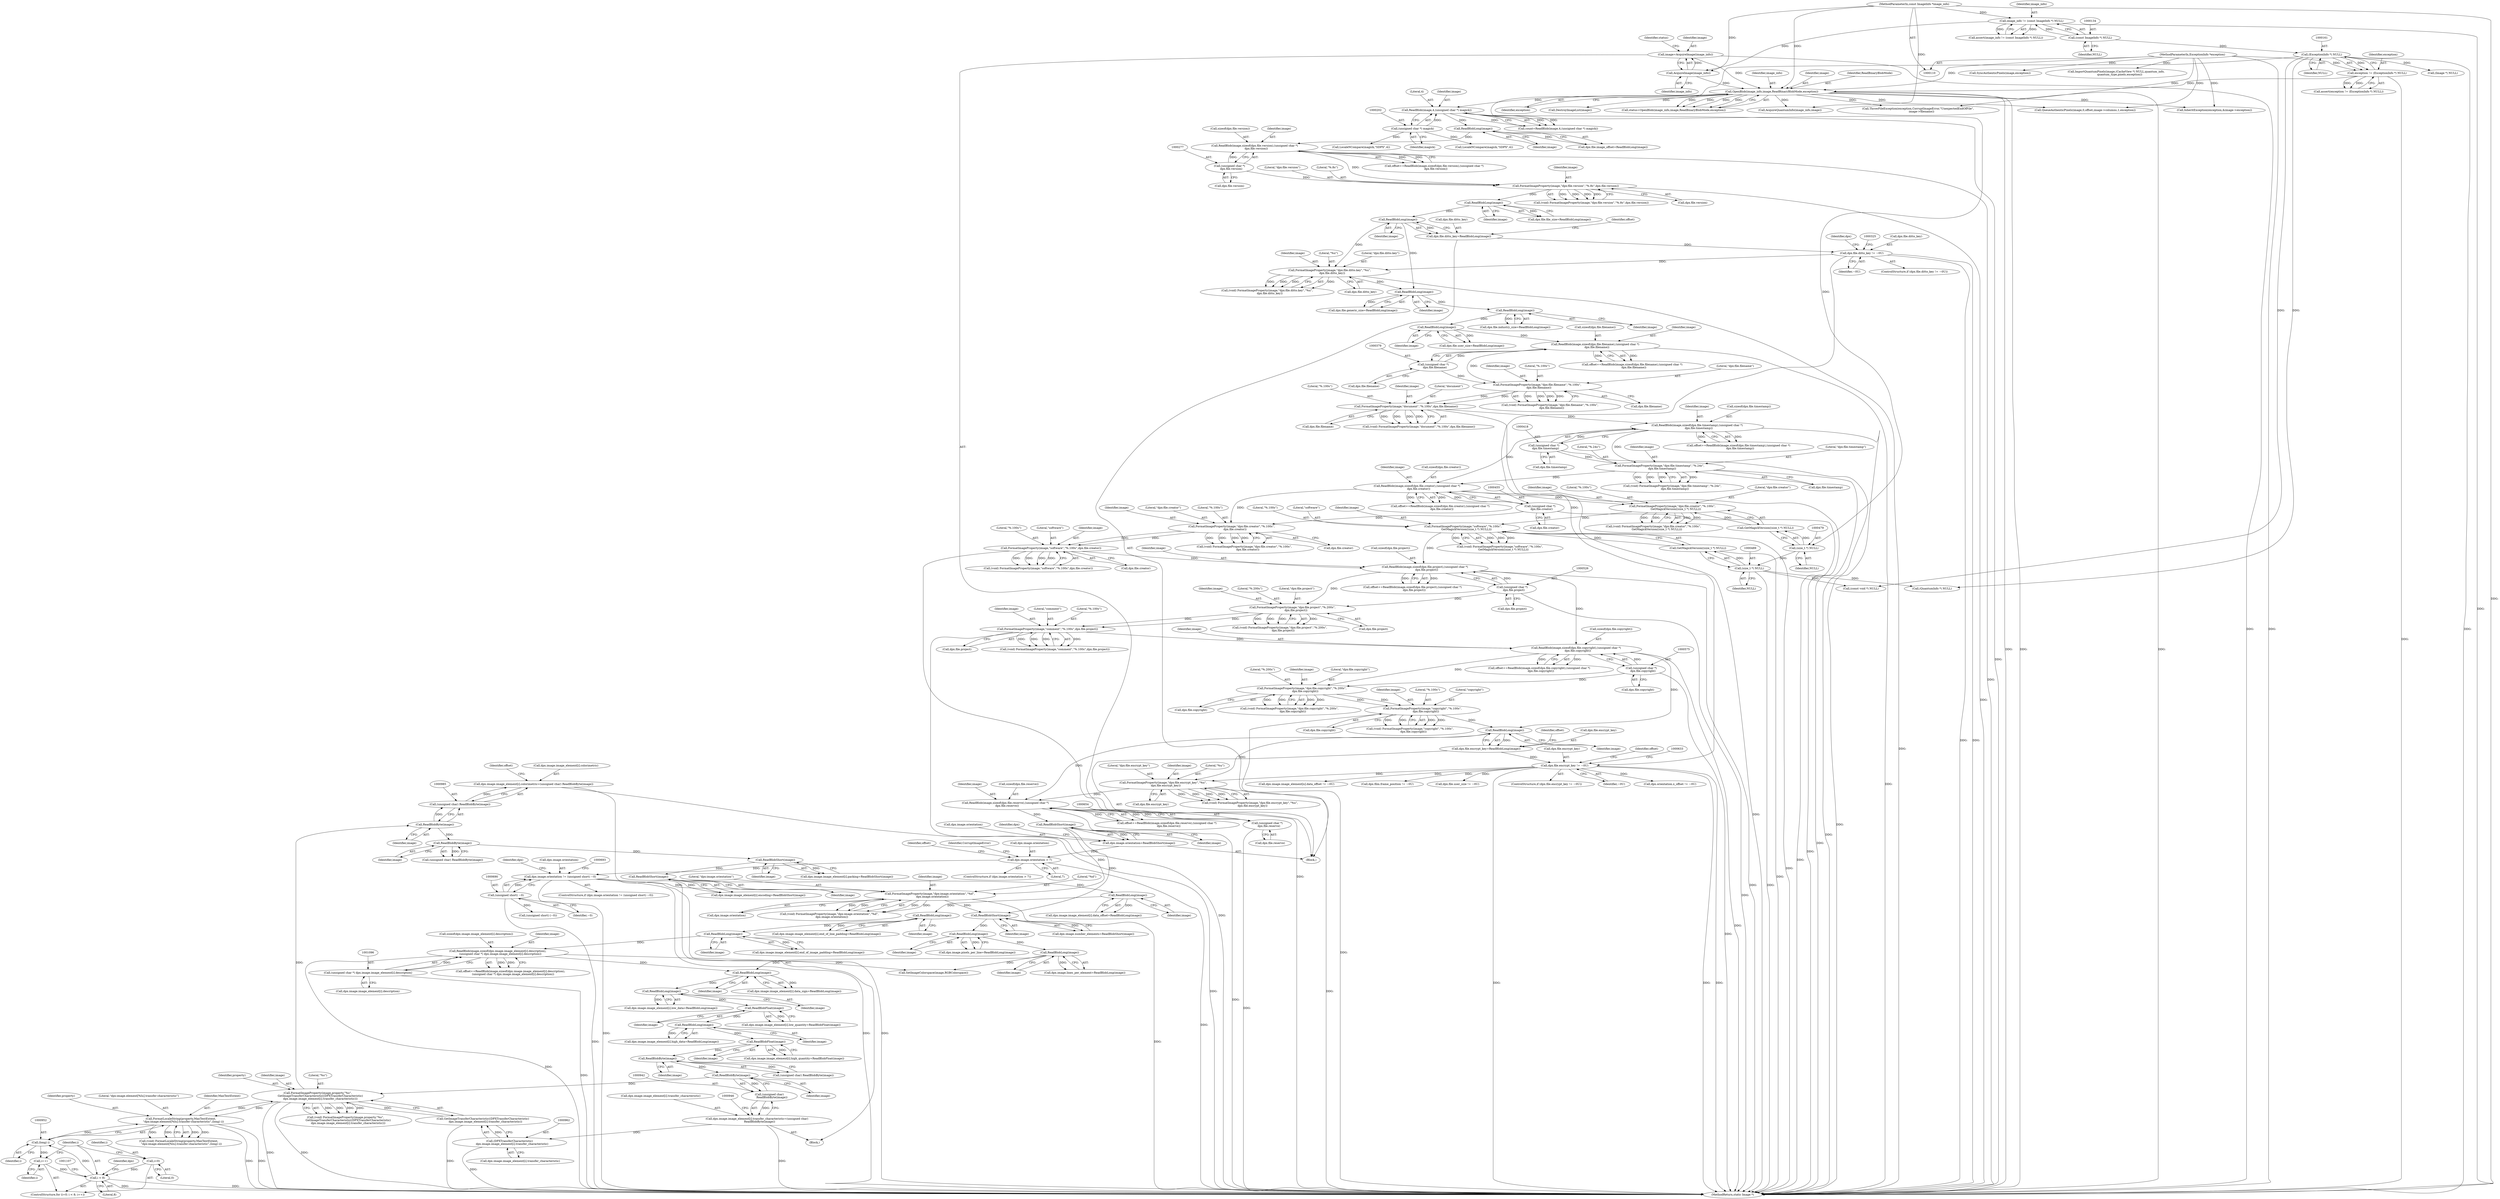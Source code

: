 digraph "0_ImageMagick_f6e9d0d9955e85bdd7540b251cd50d598dacc5e6_14@array" {
"1000974" [label="(Call,dpx.image.image_element[i].colorimetric=(unsigned char) ReadBlobByte(image))"];
"1000984" [label="(Call,(unsigned char) ReadBlobByte(image))"];
"1000986" [label="(Call,ReadBlobByte(image))"];
"1000956" [label="(Call,FormatImageProperty(image,property,\"%s\",\n      GetImageTransferCharacteristic((DPXTransferCharacteristic)\n      dpx.image.image_element[i].transfer_characteristic)))"];
"1000943" [label="(Call,ReadBlobByte(image))"];
"1000927" [label="(Call,ReadBlobByte(image))"];
"1000910" [label="(Call,ReadBlobFloat(image))"];
"1000895" [label="(Call,ReadBlobLong(image))"];
"1000880" [label="(Call,ReadBlobFloat(image))"];
"1000865" [label="(Call,ReadBlobLong(image))"];
"1000850" [label="(Call,ReadBlobLong(image))"];
"1000815" [label="(Call,ReadBlobLong(image))"];
"1000795" [label="(Call,ReadBlobLong(image))"];
"1000773" [label="(Call,ReadBlobShort(image))"];
"1000694" [label="(Call,FormatImageProperty(image,\"dpx:image.orientation\",\"%d\",\n      dpx.image.orientation))"];
"1000666" [label="(Call,ReadBlobShort(image))"];
"1000645" [label="(Call,ReadBlob(image,sizeof(dpx.file.reserve),(unsigned char *)\n    dpx.file.reserve))"];
"1000634" [label="(Call,FormatImageProperty(image,\"dpx:file.encrypt_key\",\"%u\",\n      dpx.file.encrypt_key))"];
"1000619" [label="(Call,ReadBlobLong(image))"];
"1000566" [label="(Call,ReadBlob(image,sizeof(dpx.file.copyright),(unsigned char *)\n    dpx.file.copyright))"];
"1000555" [label="(Call,FormatImageProperty(image,\"comment\",\"%.100s\",dpx.file.project))"];
"1000544" [label="(Call,FormatImageProperty(image,\"dpx:file.project\",\"%.200s\",\n        dpx.file.project))"];
"1000517" [label="(Call,ReadBlob(image,sizeof(dpx.file.project),(unsigned char *)\n    dpx.file.project))"];
"1000506" [label="(Call,FormatImageProperty(image,\"software\",\"%.100s\",dpx.file.creator))"];
"1000495" [label="(Call,FormatImageProperty(image,\"dpx:file.creator\",\"%.100s\",\n        dpx.file.creator))"];
"1000446" [label="(Call,ReadBlob(image,sizeof(dpx.file.creator),(unsigned char *)\n    dpx.file.creator))"];
"1000435" [label="(Call,FormatImageProperty(image,\"dpx:file.timestamp\",\"%.24s\",\n      dpx.file.timestamp))"];
"1000409" [label="(Call,ReadBlob(image,sizeof(dpx.file.timestamp),(unsigned char *)\n    dpx.file.timestamp))"];
"1000398" [label="(Call,FormatImageProperty(image,\"document\",\"%.100s\",dpx.file.filename))"];
"1000387" [label="(Call,FormatImageProperty(image,\"dpx:file.filename\",\"%.100s\",\n    dpx.file.filename))"];
"1000370" [label="(Call,ReadBlob(image,sizeof(dpx.file.filename),(unsigned char *)\n    dpx.file.filename))"];
"1000363" [label="(Call,ReadBlobLong(image))"];
"1000352" [label="(Call,ReadBlobLong(image))"];
"1000341" [label="(Call,ReadBlobLong(image))"];
"1000311" [label="(Call,ReadBlobLong(image))"];
"1000300" [label="(Call,ReadBlobLong(image))"];
"1000285" [label="(Call,FormatImageProperty(image,\"dpx:file.version\",\"%.8s\",dpx.file.version))"];
"1000268" [label="(Call,ReadBlob(image,sizeof(dpx.file.version),(unsigned char *)\n    dpx.file.version))"];
"1000261" [label="(Call,ReadBlobLong(image))"];
"1000198" [label="(Call,ReadBlob(image,4,(unsigned char *) magick))"];
"1000175" [label="(Call,OpenBlob(image_info,image,ReadBinaryBlobMode,exception))"];
"1000171" [label="(Call,AcquireImage(image_info))"];
"1000131" [label="(Call,image_info != (const ImageInfo *) NULL)"];
"1000111" [label="(MethodParameterIn,const ImageInfo *image_info)"];
"1000133" [label="(Call,(const ImageInfo *) NULL)"];
"1000169" [label="(Call,image=AcquireImage(image_info))"];
"1000158" [label="(Call,exception != (ExceptionInfo *) NULL)"];
"1000112" [label="(MethodParameterIn,ExceptionInfo *exception)"];
"1000160" [label="(Call,(ExceptionInfo *) NULL)"];
"1000201" [label="(Call,(unsigned char *) magick)"];
"1000276" [label="(Call,(unsigned char *)\n    dpx.file.version)"];
"1000326" [label="(Call,FormatImageProperty(image,\"dpx:file.ditto.key\",\"%u\",\n      dpx.file.ditto_key))"];
"1000317" [label="(Call,dpx.file.ditto_key != ~0U)"];
"1000305" [label="(Call,dpx.file.ditto_key=ReadBlobLong(image))"];
"1000378" [label="(Call,(unsigned char *)\n    dpx.file.filename)"];
"1000417" [label="(Call,(unsigned char *)\n    dpx.file.timestamp)"];
"1000454" [label="(Call,(unsigned char *)\n    dpx.file.creator)"];
"1000483" [label="(Call,FormatImageProperty(image,\"software\",\"%.100s\",\n        GetMagickVersion((size_t *) NULL)))"];
"1000473" [label="(Call,FormatImageProperty(image,\"dpx:file.creator\",\"%.100s\",\n        GetMagickVersion((size_t *) NULL)))"];
"1000477" [label="(Call,GetMagickVersion((size_t *) NULL))"];
"1000478" [label="(Call,(size_t *) NULL)"];
"1000487" [label="(Call,GetMagickVersion((size_t *) NULL))"];
"1000488" [label="(Call,(size_t *) NULL)"];
"1000525" [label="(Call,(unsigned char *)\n    dpx.file.project)"];
"1000574" [label="(Call,(unsigned char *)\n    dpx.file.copyright)"];
"1000604" [label="(Call,FormatImageProperty(image,\"copyright\",\"%.100s\",\n        dpx.file.copyright))"];
"1000593" [label="(Call,FormatImageProperty(image,\"dpx:file.copyright\",\"%.200s\",\n        dpx.file.copyright))"];
"1000625" [label="(Call,dpx.file.encrypt_key != ~0U)"];
"1000613" [label="(Call,dpx.file.encrypt_key=ReadBlobLong(image))"];
"1000653" [label="(Call,(unsigned char *)\n    dpx.file.reserve)"];
"1000683" [label="(Call,dpx.image.orientation != (unsigned short) ~0)"];
"1000669" [label="(Call,dpx.image.orientation > 7)"];
"1000660" [label="(Call,dpx.image.orientation=ReadBlobShort(image))"];
"1000689" [label="(Call,(unsigned short) ~0)"];
"1001083" [label="(Call,ReadBlob(image,sizeof(dpx.image.image_element[i].description),\n      (unsigned char *) dpx.image.image_element[i].description))"];
"1001076" [label="(Call,ReadBlobLong(image))"];
"1001061" [label="(Call,ReadBlobLong(image))"];
"1001046" [label="(Call,ReadBlobLong(image))"];
"1001031" [label="(Call,ReadBlobShort(image))"];
"1001016" [label="(Call,ReadBlobShort(image))"];
"1001002" [label="(Call,ReadBlobByte(image))"];
"1001095" [label="(Call,(unsigned char *) dpx.image.image_element[i].description)"];
"1000947" [label="(Call,FormatLocaleString(property,MaxTextExtent,\n      \"dpx:image.element[%lu].transfer-characteristic\",(long) i))"];
"1000951" [label="(Call,(long) i)"];
"1000833" [label="(Call,i < 8)"];
"1000836" [label="(Call,i++)"];
"1000830" [label="(Call,i=0)"];
"1000960" [label="(Call,GetImageTransferCharacteristic((DPXTransferCharacteristic)\n      dpx.image.image_element[i].transfer_characteristic))"];
"1000961" [label="(Call,(DPXTransferCharacteristic)\n      dpx.image.image_element[i].transfer_characteristic)"];
"1000931" [label="(Call,dpx.image.image_element[i].transfer_characteristic=(unsigned char)\n      ReadBlobByte(image))"];
"1000941" [label="(Call,(unsigned char)\n      ReadBlobByte(image))"];
"1000653" [label="(Call,(unsigned char *)\n    dpx.file.reserve)"];
"1000645" [label="(Call,ReadBlob(image,sizeof(dpx.file.reserve),(unsigned char *)\n    dpx.file.reserve))"];
"1000499" [label="(Call,dpx.file.creator)"];
"1000171" [label="(Call,AcquireImage(image_info))"];
"1000896" [label="(Identifier,image)"];
"1000327" [label="(Identifier,image)"];
"1000666" [label="(Call,ReadBlobShort(image))"];
"1000504" [label="(Call,(void) FormatImageProperty(image,\"software\",\"%.100s\",dpx.file.creator))"];
"1000402" [label="(Call,dpx.file.filename)"];
"1000895" [label="(Call,ReadBlobLong(image))"];
"1000795" [label="(Call,ReadBlobLong(image))"];
"1000269" [label="(Identifier,image)"];
"1000669" [label="(Call,dpx.image.orientation > 7)"];
"1000157" [label="(Call,assert(exception != (ExceptionInfo *) NULL))"];
"1000285" [label="(Call,FormatImageProperty(image,\"dpx:file.version\",\"%.8s\",dpx.file.version))"];
"1000626" [label="(Call,dpx.file.encrypt_key)"];
"1000608" [label="(Call,dpx.file.copyright)"];
"1000622" [label="(Identifier,offset)"];
"1000697" [label="(Literal,\"%d\")"];
"1000133" [label="(Call,(const ImageInfo *) NULL)"];
"1000706" [label="(Identifier,dpx)"];
"1000944" [label="(Identifier,image)"];
"1000387" [label="(Call,FormatImageProperty(image,\"dpx:file.filename\",\"%.100s\",\n    dpx.file.filename))"];
"1000435" [label="(Call,FormatImageProperty(image,\"dpx:file.timestamp\",\"%.24s\",\n      dpx.file.timestamp))"];
"1000596" [label="(Literal,\"%.200s\")"];
"1000931" [label="(Call,dpx.image.image_element[i].transfer_characteristic=(unsigned char)\n      ReadBlobByte(image))"];
"1000301" [label="(Identifier,image)"];
"1000845" [label="(Identifier,dpx)"];
"1001003" [label="(Identifier,image)"];
"1001016" [label="(Call,ReadBlobShort(image))"];
"1001006" [label="(Call,dpx.image.image_element[i].packing=ReadBlobShort(image))"];
"1000984" [label="(Call,(unsigned char) ReadBlobByte(image))"];
"1000796" [label="(Identifier,image)"];
"1000483" [label="(Call,FormatImageProperty(image,\"software\",\"%.100s\",\n        GetMagickVersion((size_t *) NULL)))"];
"1000286" [label="(Identifier,image)"];
"1000411" [label="(Call,sizeof(dpx.file.timestamp))"];
"1000159" [label="(Identifier,exception)"];
"1000638" [label="(Call,dpx.file.encrypt_key)"];
"1000419" [label="(Call,dpx.file.timestamp)"];
"1000576" [label="(Call,dpx.file.copyright)"];
"1000111" [label="(MethodParameterIn,const ImageInfo *image_info)"];
"1000548" [label="(Call,dpx.file.project)"];
"1000602" [label="(Call,(void) FormatImageProperty(image,\"copyright\",\"%.100s\",\n        dpx.file.copyright))"];
"1000454" [label="(Call,(unsigned char *)\n    dpx.file.creator)"];
"1001062" [label="(Identifier,image)"];
"1000160" [label="(Call,(ExceptionInfo *) NULL)"];
"1000474" [label="(Identifier,image)"];
"1000199" [label="(Identifier,image)"];
"1000635" [label="(Identifier,image)"];
"1000323" [label="(Identifier,~0U)"];
"1000446" [label="(Call,ReadBlob(image,sizeof(dpx.file.creator),(unsigned char *)\n    dpx.file.creator))"];
"1000689" [label="(Call,(unsigned short) ~0)"];
"1000637" [label="(Literal,\"%u\")"];
"1000865" [label="(Call,ReadBlobLong(image))"];
"1000317" [label="(Call,dpx.file.ditto_key != ~0U)"];
"1000135" [label="(Identifier,NULL)"];
"1000179" [label="(Identifier,exception)"];
"1000925" [label="(Call,(unsigned char) ReadBlobByte(image))"];
"1000949" [label="(Identifier,MaxTextExtent)"];
"1000961" [label="(Call,(DPXTransferCharacteristic)\n      dpx.image.image_element[i].transfer_characteristic)"];
"1000196" [label="(Call,count=ReadBlob(image,4,(unsigned char *) magick))"];
"1000691" [label="(Identifier,~0)"];
"1003202" [label="(Call,ImportQuantumPixels(image,(CacheView *) NULL,quantum_info,\n        quantum_type,pixels,exception))"];
"1000591" [label="(Call,(void) FormatImageProperty(image,\"dpx:file.copyright\",\"%.200s\",\n        dpx.file.copyright))"];
"1000175" [label="(Call,OpenBlob(image_info,image,ReadBinaryBlobMode,exception))"];
"1000694" [label="(Call,FormatImageProperty(image,\"dpx:image.orientation\",\"%d\",\n      dpx.image.orientation))"];
"1000478" [label="(Call,(size_t *) NULL)"];
"1000316" [label="(ControlStructure,if (dpx.file.ditto_key != ~0U))"];
"1000363" [label="(Call,ReadBlobLong(image))"];
"1000294" [label="(Call,dpx.file.file_size=ReadBlobLong(image))"];
"1000203" [label="(Identifier,magick)"];
"1001081" [label="(Call,offset+=ReadBlob(image,sizeof(dpx.image.image_element[i].description),\n      (unsigned char *) dpx.image.image_element[i].description))"];
"1000132" [label="(Identifier,image_info)"];
"1000594" [label="(Identifier,image)"];
"1000177" [label="(Identifier,image)"];
"1000262" [label="(Identifier,image)"];
"1000544" [label="(Call,FormatImageProperty(image,\"dpx:file.project\",\"%.200s\",\n        dpx.file.project))"];
"1000837" [label="(Identifier,i)"];
"1000270" [label="(Call,sizeof(dpx.file.version))"];
"1001108" [label="(Call,SetImageColorspace(image,RGBColorspace))"];
"1000318" [label="(Call,dpx.file.ditto_key)"];
"1000963" [label="(Call,dpx.image.image_element[i].transfer_characteristic)"];
"1000558" [label="(Literal,\"%.100s\")"];
"1000326" [label="(Call,FormatImageProperty(image,\"dpx:file.ditto.key\",\"%u\",\n      dpx.file.ditto_key))"];
"1000545" [label="(Identifier,image)"];
"1000388" [label="(Identifier,image)"];
"1000698" [label="(Call,dpx.image.orientation)"];
"1000975" [label="(Call,dpx.image.image_element[i].colorimetric)"];
"1000385" [label="(Call,(void) FormatImageProperty(image,\"dpx:file.filename\",\"%.100s\",\n    dpx.file.filename))"];
"1000928" [label="(Identifier,image)"];
"1000130" [label="(Call,assert(image_info != (const ImageInfo *) NULL))"];
"1000448" [label="(Call,sizeof(dpx.file.creator))"];
"1000567" [label="(Identifier,image)"];
"1000438" [label="(Literal,\"%.24s\")"];
"1000605" [label="(Identifier,image)"];
"1000850" [label="(Call,ReadBlobLong(image))"];
"1000255" [label="(Call,dpx.file.image_offset=ReadBlobLong(image))"];
"1000187" [label="(Call,DestroyImageList(image))"];
"1000407" [label="(Call,offset+=ReadBlob(image,sizeof(dpx.file.timestamp),(unsigned char *)\n    dpx.file.timestamp))"];
"1000525" [label="(Call,(unsigned char *)\n    dpx.file.project)"];
"1000680" [label="(Identifier,offset)"];
"1000481" [label="(Call,(void) FormatImageProperty(image,\"software\",\"%.100s\",\n        GetMagickVersion((size_t *) NULL)))"];
"1000490" [label="(Identifier,NULL)"];
"1000624" [label="(ControlStructure,if (dpx.file.encrypt_key != ~0U))"];
"1000774" [label="(Identifier,image)"];
"1000696" [label="(Literal,\"dpx:image.orientation\")"];
"1001095" [label="(Call,(unsigned char *) dpx.image.image_element[i].description)"];
"1000667" [label="(Identifier,image)"];
"1000471" [label="(Call,(void) FormatImageProperty(image,\"dpx:file.creator\",\"%.100s\",\n        GetMagickVersion((size_t *) NULL)))"];
"1000831" [label="(Identifier,i)"];
"1000380" [label="(Call,dpx.file.filename)"];
"1000692" [label="(Call,(void) FormatImageProperty(image,\"dpx:image.orientation\",\"%d\",\n      dpx.image.orientation))"];
"1000329" [label="(Literal,\"%u\")"];
"1000417" [label="(Call,(unsigned char *)\n    dpx.file.timestamp)"];
"1000631" [label="(Identifier,~0U)"];
"1000625" [label="(Call,dpx.file.encrypt_key != ~0U)"];
"1000447" [label="(Identifier,image)"];
"1000214" [label="(Call,LocaleNCompare(magick,\"SDPX\",4))"];
"1000838" [label="(Block,)"];
"1000636" [label="(Literal,\"dpx:file.encrypt_key\")"];
"1000519" [label="(Call,sizeof(dpx.file.project))"];
"1000947" [label="(Call,FormatLocaleString(property,MaxTextExtent,\n      \"dpx:image.element[%lu].transfer-characteristic\",(long) i))"];
"1000866" [label="(Identifier,image)"];
"1000604" [label="(Call,FormatImageProperty(image,\"copyright\",\"%.100s\",\n        dpx.file.copyright))"];
"1000593" [label="(Call,FormatImageProperty(image,\"dpx:file.copyright\",\"%.200s\",\n        dpx.file.copyright))"];
"1000305" [label="(Call,dpx.file.ditto_key=ReadBlobLong(image))"];
"1000401" [label="(Literal,\"%.100s\")"];
"1000835" [label="(Literal,8)"];
"1000378" [label="(Call,(unsigned char *)\n    dpx.file.filename)"];
"1000607" [label="(Literal,\"%.100s\")"];
"1000941" [label="(Call,(unsigned char)\n      ReadBlobByte(image))"];
"1000644" [label="(Identifier,offset)"];
"1001149" [label="(Call,dpx.orientation.x_offset != ~0U)"];
"1000364" [label="(Identifier,image)"];
"1000816" [label="(Identifier,image)"];
"1000357" [label="(Call,dpx.file.user_size=ReadBlobLong(image))"];
"1000480" [label="(Identifier,NULL)"];
"1000597" [label="(Call,dpx.file.copyright)"];
"1000371" [label="(Identifier,image)"];
"1000620" [label="(Identifier,image)"];
"1000162" [label="(Identifier,NULL)"];
"1001046" [label="(Call,ReadBlobLong(image))"];
"1000855" [label="(Call,dpx.image.image_element[i].low_data=ReadBlobLong(image))"];
"1000809" [label="(Call,dpx.image.lines_per_element=ReadBlobLong(image))"];
"1000951" [label="(Call,(long) i)"];
"1000306" [label="(Call,dpx.file.ditto_key)"];
"1000287" [label="(Literal,\"dpx:file.version\")"];
"1000237" [label="(Call,LocaleNCompare(magick,\"SDPX\",4))"];
"1000568" [label="(Call,sizeof(dpx.file.copyright))"];
"1000559" [label="(Call,dpx.file.project)"];
"1000353" [label="(Identifier,image)"];
"1000943" [label="(Call,ReadBlobByte(image))"];
"1000300" [label="(Call,ReadBlobLong(image))"];
"1001000" [label="(Call,(unsigned char) ReadBlobByte(image))"];
"1000974" [label="(Call,dpx.image.image_element[i].colorimetric=(unsigned char) ReadBlobByte(image))"];
"1003245" [label="(Call,ThrowFileException(exception,CorruptImageError,\"UnexpectedEndOfFile\",\n        image->filename))"];
"1000342" [label="(Identifier,image)"];
"1001032" [label="(Identifier,image)"];
"1000444" [label="(Call,offset+=ReadBlob(image,sizeof(dpx.file.creator),(unsigned char *)\n    dpx.file.creator))"];
"1000556" [label="(Identifier,image)"];
"1000695" [label="(Identifier,image)"];
"1000555" [label="(Call,FormatImageProperty(image,\"comment\",\"%.100s\",dpx.file.project))"];
"1002808" [label="(Call,dpx.image.image_element[n].data_offset != ~0U)"];
"1000507" [label="(Identifier,image)"];
"1000643" [label="(Call,offset+=ReadBlob(image,sizeof(dpx.file.reserve),(unsigned char *)\n    dpx.file.reserve))"];
"1000439" [label="(Call,dpx.file.timestamp)"];
"1000655" [label="(Call,dpx.file.reserve)"];
"1000476" [label="(Literal,\"%.100s\")"];
"1000488" [label="(Call,(size_t *) NULL)"];
"1000989" [label="(Identifier,offset)"];
"1000517" [label="(Call,ReadBlob(image,sizeof(dpx.file.project),(unsigned char *)\n    dpx.file.project))"];
"1000473" [label="(Call,FormatImageProperty(image,\"dpx:file.creator\",\"%.100s\",\n        GetMagickVersion((size_t *) NULL)))"];
"1000956" [label="(Call,FormatImageProperty(image,property,\"%s\",\n      GetImageTransferCharacteristic((DPXTransferCharacteristic)\n      dpx.image.image_element[i].transfer_characteristic)))"];
"1000493" [label="(Call,(void) FormatImageProperty(image,\"dpx:file.creator\",\"%.100s\",\n        dpx.file.creator))"];
"1000510" [label="(Call,dpx.file.creator)"];
"1003068" [label="(Call,(QuantumInfo *) NULL)"];
"1000885" [label="(Call,dpx.image.image_element[i].high_data=ReadBlobLong(image))"];
"1000497" [label="(Literal,\"dpx:file.creator\")"];
"1000834" [label="(Identifier,i)"];
"1000477" [label="(Call,GetMagickVersion((size_t *) NULL))"];
"1000542" [label="(Call,(void) FormatImageProperty(image,\"dpx:file.project\",\"%.200s\",\n        dpx.file.project))"];
"1001083" [label="(Call,ReadBlob(image,sizeof(dpx.image.image_element[i].description),\n      (unsigned char *) dpx.image.image_element[i].description))"];
"1000506" [label="(Call,FormatImageProperty(image,\"software\",\"%.100s\",dpx.file.creator))"];
"1000283" [label="(Call,(void) FormatImageProperty(image,\"dpx:file.version\",\"%.8s\",dpx.file.version))"];
"1000836" [label="(Call,i++)"];
"1000436" [label="(Identifier,image)"];
"1001500" [label="(Call,(unsigned short) (~0))"];
"1000958" [label="(Identifier,property)"];
"1000553" [label="(Call,(void) FormatImageProperty(image,\"comment\",\"%.100s\",dpx.file.project))"];
"1000953" [label="(Identifier,i)"];
"1000870" [label="(Call,dpx.image.image_element[i].low_quantity=ReadBlobFloat(image))"];
"1000927" [label="(Call,ReadBlobByte(image))"];
"1000829" [label="(ControlStructure,for (i=0; i < 8; i++))"];
"1000261" [label="(Call,ReadBlobLong(image))"];
"1000487" [label="(Call,GetMagickVersion((size_t *) NULL))"];
"1000112" [label="(MethodParameterIn,ExceptionInfo *exception)"];
"1000677" [label="(Identifier,CorruptImageError)"];
"1001066" [label="(Call,dpx.image.image_element[i].end_of_image_padding=ReadBlobLong(image))"];
"1000372" [label="(Call,sizeof(dpx.file.filename))"];
"1000518" [label="(Identifier,image)"];
"1000266" [label="(Call,offset+=ReadBlob(image,sizeof(dpx.file.version),(unsigned char *)\n    dpx.file.version))"];
"1000338" [label="(Identifier,dpx)"];
"1000486" [label="(Literal,\"%.100s\")"];
"1000198" [label="(Call,ReadBlob(image,4,(unsigned char *) magick))"];
"1000606" [label="(Literal,\"copyright\")"];
"1000311" [label="(Call,ReadBlobLong(image))"];
"1000661" [label="(Call,dpx.image.orientation)"];
"1001051" [label="(Call,dpx.image.image_element[i].end_of_line_padding=ReadBlobLong(image))"];
"1000169" [label="(Call,image=AcquireImage(image_info))"];
"1000564" [label="(Call,offset+=ReadBlob(image,sizeof(dpx.file.copyright),(unsigned char *)\n    dpx.file.copyright))"];
"1000131" [label="(Call,image_info != (const ImageInfo *) NULL)"];
"1003216" [label="(Call,SyncAuthenticPixels(image,exception))"];
"1000945" [label="(Call,(void) FormatLocaleString(property,MaxTextExtent,\n      \"dpx:image.element[%lu].transfer-characteristic\",(long) i))"];
"1000773" [label="(Call,ReadBlobShort(image))"];
"1000437" [label="(Literal,\"dpx:file.timestamp\")"];
"1000370" [label="(Call,ReadBlob(image,sizeof(dpx.file.filename),(unsigned char *)\n    dpx.file.filename))"];
"1000396" [label="(Call,(void) FormatImageProperty(image,\"document\",\"%.100s\",dpx.file.filename))"];
"1001871" [label="(Call,dpx.film.frame_position != ~0U)"];
"1003180" [label="(Call,QueueAuthenticPixels(image,0,offset,image->columns,1,exception))"];
"1001047" [label="(Identifier,image)"];
"1001085" [label="(Call,sizeof(dpx.image.image_element[i].description))"];
"1000158" [label="(Call,exception != (ExceptionInfo *) NULL)"];
"1001061" [label="(Call,ReadBlobLong(image))"];
"1000595" [label="(Literal,\"dpx:file.copyright\")"];
"1000433" [label="(Call,(void) FormatImageProperty(image,\"dpx:file.timestamp\",\"%.24s\",\n      dpx.file.timestamp))"];
"1001076" [label="(Call,ReadBlobLong(image))"];
"1000960" [label="(Call,GetImageTransferCharacteristic((DPXTransferCharacteristic)\n      dpx.image.image_element[i].transfer_characteristic))"];
"1000527" [label="(Call,dpx.file.project)"];
"1000900" [label="(Call,dpx.image.image_element[i].high_quantity=ReadBlobFloat(image))"];
"1000815" [label="(Call,ReadBlobLong(image))"];
"1002781" [label="(Call,InheritException(exception,&image->exception))"];
"1000613" [label="(Call,dpx.file.encrypt_key=ReadBlobLong(image))"];
"1000390" [label="(Literal,\"%.100s\")"];
"1000614" [label="(Call,dpx.file.encrypt_key)"];
"1000767" [label="(Call,dpx.image.number_elements=ReadBlobShort(image))"];
"1000911" [label="(Identifier,image)"];
"1000328" [label="(Literal,\"dpx:file.ditto.key\")"];
"1000288" [label="(Literal,\"%.8s\")"];
"1003259" [label="(MethodReturn,static Image *)"];
"1000498" [label="(Literal,\"%.100s\")"];
"1000200" [label="(Literal,4)"];
"1000682" [label="(ControlStructure,if (dpx.image.orientation != (unsigned short) ~0))"];
"1001021" [label="(Call,dpx.image.image_element[i].encoding=ReadBlobShort(image))"];
"1001017" [label="(Identifier,image)"];
"1000515" [label="(Call,offset+=ReadBlob(image,sizeof(dpx.file.project),(unsigned char *)\n    dpx.file.project))"];
"1000647" [label="(Call,sizeof(dpx.file.reserve))"];
"1000670" [label="(Call,dpx.image.orientation)"];
"1002694" [label="(Call,(const void *) NULL)"];
"1000398" [label="(Call,FormatImageProperty(image,\"document\",\"%.100s\",dpx.file.filename))"];
"1000646" [label="(Identifier,image)"];
"1000341" [label="(Call,ReadBlobLong(image))"];
"1000948" [label="(Identifier,property)"];
"1000324" [label="(Call,(void) FormatImageProperty(image,\"dpx:file.ditto.key\",\"%u\",\n      dpx.file.ditto_key))"];
"1000496" [label="(Identifier,image)"];
"1000173" [label="(Call,status=OpenBlob(image_info,image,ReadBinaryBlobMode,exception))"];
"1000352" [label="(Call,ReadBlobLong(image))"];
"1000475" [label="(Literal,\"dpx:file.creator\")"];
"1001031" [label="(Call,ReadBlobShort(image))"];
"1000789" [label="(Call,dpx.image.pixels_per_line=ReadBlobLong(image))"];
"1000632" [label="(Call,(void) FormatImageProperty(image,\"dpx:file.encrypt_key\",\"%u\",\n      dpx.file.encrypt_key))"];
"1000368" [label="(Call,offset+=ReadBlob(image,sizeof(dpx.file.filename),(unsigned char *)\n    dpx.file.filename))"];
"1000113" [label="(Block,)"];
"1000509" [label="(Literal,\"%.100s\")"];
"1000910" [label="(Call,ReadBlobFloat(image))"];
"1000399" [label="(Identifier,image)"];
"1000957" [label="(Identifier,image)"];
"1001097" [label="(Call,dpx.image.image_element[i].description)"];
"1000170" [label="(Identifier,image)"];
"1000574" [label="(Call,(unsigned char *)\n    dpx.file.copyright)"];
"1000668" [label="(ControlStructure,if (dpx.image.orientation > 7))"];
"1000201" [label="(Call,(unsigned char *) magick)"];
"1000389" [label="(Literal,\"dpx:file.filename\")"];
"1000672" [label="(Identifier,dpx)"];
"1000346" [label="(Call,dpx.file.industry_size=ReadBlobLong(image))"];
"1000276" [label="(Call,(unsigned char *)\n    dpx.file.version)"];
"1000190" [label="(Call,(Image *) NULL)"];
"1000409" [label="(Call,ReadBlob(image,sizeof(dpx.file.timestamp),(unsigned char *)\n    dpx.file.timestamp))"];
"1001036" [label="(Call,dpx.image.image_element[i].data_offset=ReadBlobLong(image))"];
"1000400" [label="(Literal,\"document\")"];
"1000172" [label="(Identifier,image_info)"];
"1003062" [label="(Call,AcquireQuantumInfo(image_info,image))"];
"1000335" [label="(Call,dpx.file.generic_size=ReadBlobLong(image))"];
"1001084" [label="(Identifier,image)"];
"1000547" [label="(Literal,\"%.200s\")"];
"1000278" [label="(Call,dpx.file.version)"];
"1000557" [label="(Literal,\"comment\")"];
"1000546" [label="(Literal,\"dpx:file.project\")"];
"1000566" [label="(Call,ReadBlob(image,sizeof(dpx.file.copyright),(unsigned char *)\n    dpx.file.copyright))"];
"1000456" [label="(Call,dpx.file.creator)"];
"1000851" [label="(Identifier,image)"];
"1000959" [label="(Literal,\"%s\")"];
"1000880" [label="(Call,ReadBlobFloat(image))"];
"1000619" [label="(Call,ReadBlobLong(image))"];
"1000634" [label="(Call,FormatImageProperty(image,\"dpx:file.encrypt_key\",\"%u\",\n      dpx.file.encrypt_key))"];
"1000485" [label="(Literal,\"software\")"];
"1000178" [label="(Identifier,ReadBinaryBlobMode)"];
"1000832" [label="(Literal,0)"];
"1000954" [label="(Call,(void) FormatImageProperty(image,property,\"%s\",\n      GetImageTransferCharacteristic((DPXTransferCharacteristic)\n      dpx.image.image_element[i].transfer_characteristic)))"];
"1000684" [label="(Call,dpx.image.orientation)"];
"1000987" [label="(Identifier,image)"];
"1000675" [label="(Literal,7)"];
"1000833" [label="(Call,i < 8)"];
"1002668" [label="(Call,dpx.file.user_size != ~0U)"];
"1000881" [label="(Identifier,image)"];
"1000410" [label="(Identifier,image)"];
"1000312" [label="(Identifier,image)"];
"1000176" [label="(Identifier,image_info)"];
"1000660" [label="(Call,dpx.image.orientation=ReadBlobShort(image))"];
"1000484" [label="(Identifier,image)"];
"1000330" [label="(Call,dpx.file.ditto_key)"];
"1001077" [label="(Identifier,image)"];
"1000950" [label="(Literal,\"dpx:image.element[%lu].transfer-characteristic\")"];
"1000508" [label="(Literal,\"software\")"];
"1000174" [label="(Identifier,status)"];
"1000830" [label="(Call,i=0)"];
"1001002" [label="(Call,ReadBlobByte(image))"];
"1000495" [label="(Call,FormatImageProperty(image,\"dpx:file.creator\",\"%.100s\",\n        dpx.file.creator))"];
"1000683" [label="(Call,dpx.image.orientation != (unsigned short) ~0)"];
"1000391" [label="(Call,dpx.file.filename)"];
"1000289" [label="(Call,dpx.file.version)"];
"1000986" [label="(Call,ReadBlobByte(image))"];
"1000268" [label="(Call,ReadBlob(image,sizeof(dpx.file.version),(unsigned char *)\n    dpx.file.version))"];
"1000840" [label="(Call,dpx.image.image_element[i].data_sign=ReadBlobLong(image))"];
"1000314" [label="(Identifier,offset)"];
"1000932" [label="(Call,dpx.image.image_element[i].transfer_characteristic)"];
"1000974" -> "1000838"  [label="AST: "];
"1000974" -> "1000984"  [label="CFG: "];
"1000975" -> "1000974"  [label="AST: "];
"1000984" -> "1000974"  [label="AST: "];
"1000989" -> "1000974"  [label="CFG: "];
"1000974" -> "1003259"  [label="DDG: "];
"1000984" -> "1000974"  [label="DDG: "];
"1000984" -> "1000986"  [label="CFG: "];
"1000985" -> "1000984"  [label="AST: "];
"1000986" -> "1000984"  [label="AST: "];
"1000986" -> "1000984"  [label="DDG: "];
"1000986" -> "1000987"  [label="CFG: "];
"1000987" -> "1000986"  [label="AST: "];
"1000956" -> "1000986"  [label="DDG: "];
"1000986" -> "1001002"  [label="DDG: "];
"1000956" -> "1000954"  [label="AST: "];
"1000956" -> "1000960"  [label="CFG: "];
"1000957" -> "1000956"  [label="AST: "];
"1000958" -> "1000956"  [label="AST: "];
"1000959" -> "1000956"  [label="AST: "];
"1000960" -> "1000956"  [label="AST: "];
"1000954" -> "1000956"  [label="CFG: "];
"1000956" -> "1003259"  [label="DDG: "];
"1000956" -> "1003259"  [label="DDG: "];
"1000956" -> "1000947"  [label="DDG: "];
"1000956" -> "1000954"  [label="DDG: "];
"1000956" -> "1000954"  [label="DDG: "];
"1000956" -> "1000954"  [label="DDG: "];
"1000956" -> "1000954"  [label="DDG: "];
"1000943" -> "1000956"  [label="DDG: "];
"1000947" -> "1000956"  [label="DDG: "];
"1000960" -> "1000956"  [label="DDG: "];
"1000943" -> "1000941"  [label="AST: "];
"1000943" -> "1000944"  [label="CFG: "];
"1000944" -> "1000943"  [label="AST: "];
"1000941" -> "1000943"  [label="CFG: "];
"1000943" -> "1000941"  [label="DDG: "];
"1000927" -> "1000943"  [label="DDG: "];
"1000927" -> "1000925"  [label="AST: "];
"1000927" -> "1000928"  [label="CFG: "];
"1000928" -> "1000927"  [label="AST: "];
"1000925" -> "1000927"  [label="CFG: "];
"1000927" -> "1000925"  [label="DDG: "];
"1000910" -> "1000927"  [label="DDG: "];
"1000910" -> "1000900"  [label="AST: "];
"1000910" -> "1000911"  [label="CFG: "];
"1000911" -> "1000910"  [label="AST: "];
"1000900" -> "1000910"  [label="CFG: "];
"1000910" -> "1000900"  [label="DDG: "];
"1000895" -> "1000910"  [label="DDG: "];
"1000895" -> "1000885"  [label="AST: "];
"1000895" -> "1000896"  [label="CFG: "];
"1000896" -> "1000895"  [label="AST: "];
"1000885" -> "1000895"  [label="CFG: "];
"1000895" -> "1000885"  [label="DDG: "];
"1000880" -> "1000895"  [label="DDG: "];
"1000880" -> "1000870"  [label="AST: "];
"1000880" -> "1000881"  [label="CFG: "];
"1000881" -> "1000880"  [label="AST: "];
"1000870" -> "1000880"  [label="CFG: "];
"1000880" -> "1000870"  [label="DDG: "];
"1000865" -> "1000880"  [label="DDG: "];
"1000865" -> "1000855"  [label="AST: "];
"1000865" -> "1000866"  [label="CFG: "];
"1000866" -> "1000865"  [label="AST: "];
"1000855" -> "1000865"  [label="CFG: "];
"1000865" -> "1000855"  [label="DDG: "];
"1000850" -> "1000865"  [label="DDG: "];
"1000850" -> "1000840"  [label="AST: "];
"1000850" -> "1000851"  [label="CFG: "];
"1000851" -> "1000850"  [label="AST: "];
"1000840" -> "1000850"  [label="CFG: "];
"1000850" -> "1000840"  [label="DDG: "];
"1000815" -> "1000850"  [label="DDG: "];
"1001083" -> "1000850"  [label="DDG: "];
"1000815" -> "1000809"  [label="AST: "];
"1000815" -> "1000816"  [label="CFG: "];
"1000816" -> "1000815"  [label="AST: "];
"1000809" -> "1000815"  [label="CFG: "];
"1000815" -> "1000809"  [label="DDG: "];
"1000795" -> "1000815"  [label="DDG: "];
"1000815" -> "1001108"  [label="DDG: "];
"1000795" -> "1000789"  [label="AST: "];
"1000795" -> "1000796"  [label="CFG: "];
"1000796" -> "1000795"  [label="AST: "];
"1000789" -> "1000795"  [label="CFG: "];
"1000795" -> "1000789"  [label="DDG: "];
"1000773" -> "1000795"  [label="DDG: "];
"1000773" -> "1000767"  [label="AST: "];
"1000773" -> "1000774"  [label="CFG: "];
"1000774" -> "1000773"  [label="AST: "];
"1000767" -> "1000773"  [label="CFG: "];
"1000773" -> "1000767"  [label="DDG: "];
"1000694" -> "1000773"  [label="DDG: "];
"1000666" -> "1000773"  [label="DDG: "];
"1000694" -> "1000692"  [label="AST: "];
"1000694" -> "1000698"  [label="CFG: "];
"1000695" -> "1000694"  [label="AST: "];
"1000696" -> "1000694"  [label="AST: "];
"1000697" -> "1000694"  [label="AST: "];
"1000698" -> "1000694"  [label="AST: "];
"1000692" -> "1000694"  [label="CFG: "];
"1000694" -> "1003259"  [label="DDG: "];
"1000694" -> "1000692"  [label="DDG: "];
"1000694" -> "1000692"  [label="DDG: "];
"1000694" -> "1000692"  [label="DDG: "];
"1000694" -> "1000692"  [label="DDG: "];
"1000666" -> "1000694"  [label="DDG: "];
"1000683" -> "1000694"  [label="DDG: "];
"1000666" -> "1000660"  [label="AST: "];
"1000666" -> "1000667"  [label="CFG: "];
"1000667" -> "1000666"  [label="AST: "];
"1000660" -> "1000666"  [label="CFG: "];
"1000666" -> "1000660"  [label="DDG: "];
"1000645" -> "1000666"  [label="DDG: "];
"1000645" -> "1000643"  [label="AST: "];
"1000645" -> "1000653"  [label="CFG: "];
"1000646" -> "1000645"  [label="AST: "];
"1000647" -> "1000645"  [label="AST: "];
"1000653" -> "1000645"  [label="AST: "];
"1000643" -> "1000645"  [label="CFG: "];
"1000645" -> "1003259"  [label="DDG: "];
"1000645" -> "1000643"  [label="DDG: "];
"1000645" -> "1000643"  [label="DDG: "];
"1000634" -> "1000645"  [label="DDG: "];
"1000619" -> "1000645"  [label="DDG: "];
"1000653" -> "1000645"  [label="DDG: "];
"1000634" -> "1000632"  [label="AST: "];
"1000634" -> "1000638"  [label="CFG: "];
"1000635" -> "1000634"  [label="AST: "];
"1000636" -> "1000634"  [label="AST: "];
"1000637" -> "1000634"  [label="AST: "];
"1000638" -> "1000634"  [label="AST: "];
"1000632" -> "1000634"  [label="CFG: "];
"1000634" -> "1003259"  [label="DDG: "];
"1000634" -> "1000632"  [label="DDG: "];
"1000634" -> "1000632"  [label="DDG: "];
"1000634" -> "1000632"  [label="DDG: "];
"1000634" -> "1000632"  [label="DDG: "];
"1000619" -> "1000634"  [label="DDG: "];
"1000625" -> "1000634"  [label="DDG: "];
"1000619" -> "1000613"  [label="AST: "];
"1000619" -> "1000620"  [label="CFG: "];
"1000620" -> "1000619"  [label="AST: "];
"1000613" -> "1000619"  [label="CFG: "];
"1000619" -> "1000613"  [label="DDG: "];
"1000566" -> "1000619"  [label="DDG: "];
"1000604" -> "1000619"  [label="DDG: "];
"1000566" -> "1000564"  [label="AST: "];
"1000566" -> "1000574"  [label="CFG: "];
"1000567" -> "1000566"  [label="AST: "];
"1000568" -> "1000566"  [label="AST: "];
"1000574" -> "1000566"  [label="AST: "];
"1000564" -> "1000566"  [label="CFG: "];
"1000566" -> "1003259"  [label="DDG: "];
"1000566" -> "1000564"  [label="DDG: "];
"1000566" -> "1000564"  [label="DDG: "];
"1000555" -> "1000566"  [label="DDG: "];
"1000517" -> "1000566"  [label="DDG: "];
"1000574" -> "1000566"  [label="DDG: "];
"1000566" -> "1000593"  [label="DDG: "];
"1000555" -> "1000553"  [label="AST: "];
"1000555" -> "1000559"  [label="CFG: "];
"1000556" -> "1000555"  [label="AST: "];
"1000557" -> "1000555"  [label="AST: "];
"1000558" -> "1000555"  [label="AST: "];
"1000559" -> "1000555"  [label="AST: "];
"1000553" -> "1000555"  [label="CFG: "];
"1000555" -> "1003259"  [label="DDG: "];
"1000555" -> "1000553"  [label="DDG: "];
"1000555" -> "1000553"  [label="DDG: "];
"1000555" -> "1000553"  [label="DDG: "];
"1000555" -> "1000553"  [label="DDG: "];
"1000544" -> "1000555"  [label="DDG: "];
"1000544" -> "1000555"  [label="DDG: "];
"1000544" -> "1000542"  [label="AST: "];
"1000544" -> "1000548"  [label="CFG: "];
"1000545" -> "1000544"  [label="AST: "];
"1000546" -> "1000544"  [label="AST: "];
"1000547" -> "1000544"  [label="AST: "];
"1000548" -> "1000544"  [label="AST: "];
"1000542" -> "1000544"  [label="CFG: "];
"1000544" -> "1000542"  [label="DDG: "];
"1000544" -> "1000542"  [label="DDG: "];
"1000544" -> "1000542"  [label="DDG: "];
"1000544" -> "1000542"  [label="DDG: "];
"1000517" -> "1000544"  [label="DDG: "];
"1000525" -> "1000544"  [label="DDG: "];
"1000517" -> "1000515"  [label="AST: "];
"1000517" -> "1000525"  [label="CFG: "];
"1000518" -> "1000517"  [label="AST: "];
"1000519" -> "1000517"  [label="AST: "];
"1000525" -> "1000517"  [label="AST: "];
"1000515" -> "1000517"  [label="CFG: "];
"1000517" -> "1003259"  [label="DDG: "];
"1000517" -> "1000515"  [label="DDG: "];
"1000517" -> "1000515"  [label="DDG: "];
"1000506" -> "1000517"  [label="DDG: "];
"1000483" -> "1000517"  [label="DDG: "];
"1000525" -> "1000517"  [label="DDG: "];
"1000506" -> "1000504"  [label="AST: "];
"1000506" -> "1000510"  [label="CFG: "];
"1000507" -> "1000506"  [label="AST: "];
"1000508" -> "1000506"  [label="AST: "];
"1000509" -> "1000506"  [label="AST: "];
"1000510" -> "1000506"  [label="AST: "];
"1000504" -> "1000506"  [label="CFG: "];
"1000506" -> "1003259"  [label="DDG: "];
"1000506" -> "1000504"  [label="DDG: "];
"1000506" -> "1000504"  [label="DDG: "];
"1000506" -> "1000504"  [label="DDG: "];
"1000506" -> "1000504"  [label="DDG: "];
"1000495" -> "1000506"  [label="DDG: "];
"1000495" -> "1000506"  [label="DDG: "];
"1000495" -> "1000493"  [label="AST: "];
"1000495" -> "1000499"  [label="CFG: "];
"1000496" -> "1000495"  [label="AST: "];
"1000497" -> "1000495"  [label="AST: "];
"1000498" -> "1000495"  [label="AST: "];
"1000499" -> "1000495"  [label="AST: "];
"1000493" -> "1000495"  [label="CFG: "];
"1000495" -> "1000493"  [label="DDG: "];
"1000495" -> "1000493"  [label="DDG: "];
"1000495" -> "1000493"  [label="DDG: "];
"1000495" -> "1000493"  [label="DDG: "];
"1000446" -> "1000495"  [label="DDG: "];
"1000454" -> "1000495"  [label="DDG: "];
"1000446" -> "1000444"  [label="AST: "];
"1000446" -> "1000454"  [label="CFG: "];
"1000447" -> "1000446"  [label="AST: "];
"1000448" -> "1000446"  [label="AST: "];
"1000454" -> "1000446"  [label="AST: "];
"1000444" -> "1000446"  [label="CFG: "];
"1000446" -> "1003259"  [label="DDG: "];
"1000446" -> "1000444"  [label="DDG: "];
"1000446" -> "1000444"  [label="DDG: "];
"1000435" -> "1000446"  [label="DDG: "];
"1000409" -> "1000446"  [label="DDG: "];
"1000454" -> "1000446"  [label="DDG: "];
"1000446" -> "1000473"  [label="DDG: "];
"1000435" -> "1000433"  [label="AST: "];
"1000435" -> "1000439"  [label="CFG: "];
"1000436" -> "1000435"  [label="AST: "];
"1000437" -> "1000435"  [label="AST: "];
"1000438" -> "1000435"  [label="AST: "];
"1000439" -> "1000435"  [label="AST: "];
"1000433" -> "1000435"  [label="CFG: "];
"1000435" -> "1003259"  [label="DDG: "];
"1000435" -> "1000433"  [label="DDG: "];
"1000435" -> "1000433"  [label="DDG: "];
"1000435" -> "1000433"  [label="DDG: "];
"1000435" -> "1000433"  [label="DDG: "];
"1000409" -> "1000435"  [label="DDG: "];
"1000417" -> "1000435"  [label="DDG: "];
"1000409" -> "1000407"  [label="AST: "];
"1000409" -> "1000417"  [label="CFG: "];
"1000410" -> "1000409"  [label="AST: "];
"1000411" -> "1000409"  [label="AST: "];
"1000417" -> "1000409"  [label="AST: "];
"1000407" -> "1000409"  [label="CFG: "];
"1000409" -> "1003259"  [label="DDG: "];
"1000409" -> "1000407"  [label="DDG: "];
"1000409" -> "1000407"  [label="DDG: "];
"1000398" -> "1000409"  [label="DDG: "];
"1000417" -> "1000409"  [label="DDG: "];
"1000398" -> "1000396"  [label="AST: "];
"1000398" -> "1000402"  [label="CFG: "];
"1000399" -> "1000398"  [label="AST: "];
"1000400" -> "1000398"  [label="AST: "];
"1000401" -> "1000398"  [label="AST: "];
"1000402" -> "1000398"  [label="AST: "];
"1000396" -> "1000398"  [label="CFG: "];
"1000398" -> "1003259"  [label="DDG: "];
"1000398" -> "1000396"  [label="DDG: "];
"1000398" -> "1000396"  [label="DDG: "];
"1000398" -> "1000396"  [label="DDG: "];
"1000398" -> "1000396"  [label="DDG: "];
"1000387" -> "1000398"  [label="DDG: "];
"1000387" -> "1000398"  [label="DDG: "];
"1000387" -> "1000385"  [label="AST: "];
"1000387" -> "1000391"  [label="CFG: "];
"1000388" -> "1000387"  [label="AST: "];
"1000389" -> "1000387"  [label="AST: "];
"1000390" -> "1000387"  [label="AST: "];
"1000391" -> "1000387"  [label="AST: "];
"1000385" -> "1000387"  [label="CFG: "];
"1000387" -> "1000385"  [label="DDG: "];
"1000387" -> "1000385"  [label="DDG: "];
"1000387" -> "1000385"  [label="DDG: "];
"1000387" -> "1000385"  [label="DDG: "];
"1000370" -> "1000387"  [label="DDG: "];
"1000378" -> "1000387"  [label="DDG: "];
"1000370" -> "1000368"  [label="AST: "];
"1000370" -> "1000378"  [label="CFG: "];
"1000371" -> "1000370"  [label="AST: "];
"1000372" -> "1000370"  [label="AST: "];
"1000378" -> "1000370"  [label="AST: "];
"1000368" -> "1000370"  [label="CFG: "];
"1000370" -> "1003259"  [label="DDG: "];
"1000370" -> "1000368"  [label="DDG: "];
"1000370" -> "1000368"  [label="DDG: "];
"1000363" -> "1000370"  [label="DDG: "];
"1000378" -> "1000370"  [label="DDG: "];
"1000363" -> "1000357"  [label="AST: "];
"1000363" -> "1000364"  [label="CFG: "];
"1000364" -> "1000363"  [label="AST: "];
"1000357" -> "1000363"  [label="CFG: "];
"1000363" -> "1000357"  [label="DDG: "];
"1000352" -> "1000363"  [label="DDG: "];
"1000352" -> "1000346"  [label="AST: "];
"1000352" -> "1000353"  [label="CFG: "];
"1000353" -> "1000352"  [label="AST: "];
"1000346" -> "1000352"  [label="CFG: "];
"1000352" -> "1000346"  [label="DDG: "];
"1000341" -> "1000352"  [label="DDG: "];
"1000341" -> "1000335"  [label="AST: "];
"1000341" -> "1000342"  [label="CFG: "];
"1000342" -> "1000341"  [label="AST: "];
"1000335" -> "1000341"  [label="CFG: "];
"1000341" -> "1000335"  [label="DDG: "];
"1000311" -> "1000341"  [label="DDG: "];
"1000326" -> "1000341"  [label="DDG: "];
"1000311" -> "1000305"  [label="AST: "];
"1000311" -> "1000312"  [label="CFG: "];
"1000312" -> "1000311"  [label="AST: "];
"1000305" -> "1000311"  [label="CFG: "];
"1000311" -> "1000305"  [label="DDG: "];
"1000300" -> "1000311"  [label="DDG: "];
"1000311" -> "1000326"  [label="DDG: "];
"1000300" -> "1000294"  [label="AST: "];
"1000300" -> "1000301"  [label="CFG: "];
"1000301" -> "1000300"  [label="AST: "];
"1000294" -> "1000300"  [label="CFG: "];
"1000300" -> "1000294"  [label="DDG: "];
"1000285" -> "1000300"  [label="DDG: "];
"1000285" -> "1000283"  [label="AST: "];
"1000285" -> "1000289"  [label="CFG: "];
"1000286" -> "1000285"  [label="AST: "];
"1000287" -> "1000285"  [label="AST: "];
"1000288" -> "1000285"  [label="AST: "];
"1000289" -> "1000285"  [label="AST: "];
"1000283" -> "1000285"  [label="CFG: "];
"1000285" -> "1003259"  [label="DDG: "];
"1000285" -> "1000283"  [label="DDG: "];
"1000285" -> "1000283"  [label="DDG: "];
"1000285" -> "1000283"  [label="DDG: "];
"1000285" -> "1000283"  [label="DDG: "];
"1000268" -> "1000285"  [label="DDG: "];
"1000276" -> "1000285"  [label="DDG: "];
"1000268" -> "1000266"  [label="AST: "];
"1000268" -> "1000276"  [label="CFG: "];
"1000269" -> "1000268"  [label="AST: "];
"1000270" -> "1000268"  [label="AST: "];
"1000276" -> "1000268"  [label="AST: "];
"1000266" -> "1000268"  [label="CFG: "];
"1000268" -> "1003259"  [label="DDG: "];
"1000268" -> "1000266"  [label="DDG: "];
"1000268" -> "1000266"  [label="DDG: "];
"1000261" -> "1000268"  [label="DDG: "];
"1000276" -> "1000268"  [label="DDG: "];
"1000261" -> "1000255"  [label="AST: "];
"1000261" -> "1000262"  [label="CFG: "];
"1000262" -> "1000261"  [label="AST: "];
"1000255" -> "1000261"  [label="CFG: "];
"1000261" -> "1000255"  [label="DDG: "];
"1000198" -> "1000261"  [label="DDG: "];
"1000198" -> "1000196"  [label="AST: "];
"1000198" -> "1000201"  [label="CFG: "];
"1000199" -> "1000198"  [label="AST: "];
"1000200" -> "1000198"  [label="AST: "];
"1000201" -> "1000198"  [label="AST: "];
"1000196" -> "1000198"  [label="CFG: "];
"1000198" -> "1003259"  [label="DDG: "];
"1000198" -> "1000196"  [label="DDG: "];
"1000198" -> "1000196"  [label="DDG: "];
"1000198" -> "1000196"  [label="DDG: "];
"1000175" -> "1000198"  [label="DDG: "];
"1000201" -> "1000198"  [label="DDG: "];
"1000175" -> "1000173"  [label="AST: "];
"1000175" -> "1000179"  [label="CFG: "];
"1000176" -> "1000175"  [label="AST: "];
"1000177" -> "1000175"  [label="AST: "];
"1000178" -> "1000175"  [label="AST: "];
"1000179" -> "1000175"  [label="AST: "];
"1000173" -> "1000175"  [label="CFG: "];
"1000175" -> "1003259"  [label="DDG: "];
"1000175" -> "1003259"  [label="DDG: "];
"1000175" -> "1003259"  [label="DDG: "];
"1000175" -> "1000173"  [label="DDG: "];
"1000175" -> "1000173"  [label="DDG: "];
"1000175" -> "1000173"  [label="DDG: "];
"1000175" -> "1000173"  [label="DDG: "];
"1000171" -> "1000175"  [label="DDG: "];
"1000111" -> "1000175"  [label="DDG: "];
"1000169" -> "1000175"  [label="DDG: "];
"1000158" -> "1000175"  [label="DDG: "];
"1000112" -> "1000175"  [label="DDG: "];
"1000175" -> "1000187"  [label="DDG: "];
"1000175" -> "1002781"  [label="DDG: "];
"1000175" -> "1003062"  [label="DDG: "];
"1000175" -> "1003180"  [label="DDG: "];
"1000175" -> "1003245"  [label="DDG: "];
"1000171" -> "1000169"  [label="AST: "];
"1000171" -> "1000172"  [label="CFG: "];
"1000172" -> "1000171"  [label="AST: "];
"1000169" -> "1000171"  [label="CFG: "];
"1000171" -> "1000169"  [label="DDG: "];
"1000131" -> "1000171"  [label="DDG: "];
"1000111" -> "1000171"  [label="DDG: "];
"1000131" -> "1000130"  [label="AST: "];
"1000131" -> "1000133"  [label="CFG: "];
"1000132" -> "1000131"  [label="AST: "];
"1000133" -> "1000131"  [label="AST: "];
"1000130" -> "1000131"  [label="CFG: "];
"1000131" -> "1003259"  [label="DDG: "];
"1000131" -> "1000130"  [label="DDG: "];
"1000131" -> "1000130"  [label="DDG: "];
"1000111" -> "1000131"  [label="DDG: "];
"1000133" -> "1000131"  [label="DDG: "];
"1000111" -> "1000110"  [label="AST: "];
"1000111" -> "1003259"  [label="DDG: "];
"1000111" -> "1003062"  [label="DDG: "];
"1000133" -> "1000135"  [label="CFG: "];
"1000134" -> "1000133"  [label="AST: "];
"1000135" -> "1000133"  [label="AST: "];
"1000133" -> "1000160"  [label="DDG: "];
"1000169" -> "1000113"  [label="AST: "];
"1000170" -> "1000169"  [label="AST: "];
"1000174" -> "1000169"  [label="CFG: "];
"1000169" -> "1003259"  [label="DDG: "];
"1000158" -> "1000157"  [label="AST: "];
"1000158" -> "1000160"  [label="CFG: "];
"1000159" -> "1000158"  [label="AST: "];
"1000160" -> "1000158"  [label="AST: "];
"1000157" -> "1000158"  [label="CFG: "];
"1000158" -> "1003259"  [label="DDG: "];
"1000158" -> "1000157"  [label="DDG: "];
"1000158" -> "1000157"  [label="DDG: "];
"1000112" -> "1000158"  [label="DDG: "];
"1000160" -> "1000158"  [label="DDG: "];
"1000112" -> "1000110"  [label="AST: "];
"1000112" -> "1003259"  [label="DDG: "];
"1000112" -> "1002781"  [label="DDG: "];
"1000112" -> "1003180"  [label="DDG: "];
"1000112" -> "1003202"  [label="DDG: "];
"1000112" -> "1003216"  [label="DDG: "];
"1000112" -> "1003245"  [label="DDG: "];
"1000160" -> "1000162"  [label="CFG: "];
"1000161" -> "1000160"  [label="AST: "];
"1000162" -> "1000160"  [label="AST: "];
"1000160" -> "1003259"  [label="DDG: "];
"1000160" -> "1000190"  [label="DDG: "];
"1000160" -> "1000478"  [label="DDG: "];
"1000160" -> "1002694"  [label="DDG: "];
"1000160" -> "1003068"  [label="DDG: "];
"1000201" -> "1000203"  [label="CFG: "];
"1000202" -> "1000201"  [label="AST: "];
"1000203" -> "1000201"  [label="AST: "];
"1000201" -> "1000214"  [label="DDG: "];
"1000201" -> "1000237"  [label="DDG: "];
"1000276" -> "1000278"  [label="CFG: "];
"1000277" -> "1000276"  [label="AST: "];
"1000278" -> "1000276"  [label="AST: "];
"1000326" -> "1000324"  [label="AST: "];
"1000326" -> "1000330"  [label="CFG: "];
"1000327" -> "1000326"  [label="AST: "];
"1000328" -> "1000326"  [label="AST: "];
"1000329" -> "1000326"  [label="AST: "];
"1000330" -> "1000326"  [label="AST: "];
"1000324" -> "1000326"  [label="CFG: "];
"1000326" -> "1003259"  [label="DDG: "];
"1000326" -> "1000324"  [label="DDG: "];
"1000326" -> "1000324"  [label="DDG: "];
"1000326" -> "1000324"  [label="DDG: "];
"1000326" -> "1000324"  [label="DDG: "];
"1000317" -> "1000326"  [label="DDG: "];
"1000317" -> "1000316"  [label="AST: "];
"1000317" -> "1000323"  [label="CFG: "];
"1000318" -> "1000317"  [label="AST: "];
"1000323" -> "1000317"  [label="AST: "];
"1000325" -> "1000317"  [label="CFG: "];
"1000338" -> "1000317"  [label="CFG: "];
"1000317" -> "1003259"  [label="DDG: "];
"1000317" -> "1003259"  [label="DDG: "];
"1000305" -> "1000317"  [label="DDG: "];
"1000317" -> "1000625"  [label="DDG: "];
"1000305" -> "1000113"  [label="AST: "];
"1000306" -> "1000305"  [label="AST: "];
"1000314" -> "1000305"  [label="CFG: "];
"1000378" -> "1000380"  [label="CFG: "];
"1000379" -> "1000378"  [label="AST: "];
"1000380" -> "1000378"  [label="AST: "];
"1000417" -> "1000419"  [label="CFG: "];
"1000418" -> "1000417"  [label="AST: "];
"1000419" -> "1000417"  [label="AST: "];
"1000417" -> "1003259"  [label="DDG: "];
"1000454" -> "1000456"  [label="CFG: "];
"1000455" -> "1000454"  [label="AST: "];
"1000456" -> "1000454"  [label="AST: "];
"1000454" -> "1003259"  [label="DDG: "];
"1000483" -> "1000481"  [label="AST: "];
"1000483" -> "1000487"  [label="CFG: "];
"1000484" -> "1000483"  [label="AST: "];
"1000485" -> "1000483"  [label="AST: "];
"1000486" -> "1000483"  [label="AST: "];
"1000487" -> "1000483"  [label="AST: "];
"1000481" -> "1000483"  [label="CFG: "];
"1000483" -> "1003259"  [label="DDG: "];
"1000483" -> "1000481"  [label="DDG: "];
"1000483" -> "1000481"  [label="DDG: "];
"1000483" -> "1000481"  [label="DDG: "];
"1000483" -> "1000481"  [label="DDG: "];
"1000473" -> "1000483"  [label="DDG: "];
"1000487" -> "1000483"  [label="DDG: "];
"1000473" -> "1000471"  [label="AST: "];
"1000473" -> "1000477"  [label="CFG: "];
"1000474" -> "1000473"  [label="AST: "];
"1000475" -> "1000473"  [label="AST: "];
"1000476" -> "1000473"  [label="AST: "];
"1000477" -> "1000473"  [label="AST: "];
"1000471" -> "1000473"  [label="CFG: "];
"1000473" -> "1000471"  [label="DDG: "];
"1000473" -> "1000471"  [label="DDG: "];
"1000473" -> "1000471"  [label="DDG: "];
"1000473" -> "1000471"  [label="DDG: "];
"1000477" -> "1000473"  [label="DDG: "];
"1000477" -> "1000478"  [label="CFG: "];
"1000478" -> "1000477"  [label="AST: "];
"1000478" -> "1000477"  [label="DDG: "];
"1000478" -> "1000480"  [label="CFG: "];
"1000479" -> "1000478"  [label="AST: "];
"1000480" -> "1000478"  [label="AST: "];
"1000478" -> "1000488"  [label="DDG: "];
"1000487" -> "1000488"  [label="CFG: "];
"1000488" -> "1000487"  [label="AST: "];
"1000487" -> "1003259"  [label="DDG: "];
"1000488" -> "1000487"  [label="DDG: "];
"1000488" -> "1000490"  [label="CFG: "];
"1000489" -> "1000488"  [label="AST: "];
"1000490" -> "1000488"  [label="AST: "];
"1000488" -> "1003259"  [label="DDG: "];
"1000488" -> "1002694"  [label="DDG: "];
"1000488" -> "1003068"  [label="DDG: "];
"1000525" -> "1000527"  [label="CFG: "];
"1000526" -> "1000525"  [label="AST: "];
"1000527" -> "1000525"  [label="AST: "];
"1000525" -> "1003259"  [label="DDG: "];
"1000574" -> "1000576"  [label="CFG: "];
"1000575" -> "1000574"  [label="AST: "];
"1000576" -> "1000574"  [label="AST: "];
"1000574" -> "1003259"  [label="DDG: "];
"1000574" -> "1000593"  [label="DDG: "];
"1000604" -> "1000602"  [label="AST: "];
"1000604" -> "1000608"  [label="CFG: "];
"1000605" -> "1000604"  [label="AST: "];
"1000606" -> "1000604"  [label="AST: "];
"1000607" -> "1000604"  [label="AST: "];
"1000608" -> "1000604"  [label="AST: "];
"1000602" -> "1000604"  [label="CFG: "];
"1000604" -> "1003259"  [label="DDG: "];
"1000604" -> "1000602"  [label="DDG: "];
"1000604" -> "1000602"  [label="DDG: "];
"1000604" -> "1000602"  [label="DDG: "];
"1000604" -> "1000602"  [label="DDG: "];
"1000593" -> "1000604"  [label="DDG: "];
"1000593" -> "1000604"  [label="DDG: "];
"1000593" -> "1000591"  [label="AST: "];
"1000593" -> "1000597"  [label="CFG: "];
"1000594" -> "1000593"  [label="AST: "];
"1000595" -> "1000593"  [label="AST: "];
"1000596" -> "1000593"  [label="AST: "];
"1000597" -> "1000593"  [label="AST: "];
"1000591" -> "1000593"  [label="CFG: "];
"1000593" -> "1000591"  [label="DDG: "];
"1000593" -> "1000591"  [label="DDG: "];
"1000593" -> "1000591"  [label="DDG: "];
"1000593" -> "1000591"  [label="DDG: "];
"1000625" -> "1000624"  [label="AST: "];
"1000625" -> "1000631"  [label="CFG: "];
"1000626" -> "1000625"  [label="AST: "];
"1000631" -> "1000625"  [label="AST: "];
"1000633" -> "1000625"  [label="CFG: "];
"1000644" -> "1000625"  [label="CFG: "];
"1000625" -> "1003259"  [label="DDG: "];
"1000625" -> "1003259"  [label="DDG: "];
"1000625" -> "1003259"  [label="DDG: "];
"1000613" -> "1000625"  [label="DDG: "];
"1000625" -> "1001149"  [label="DDG: "];
"1000625" -> "1001871"  [label="DDG: "];
"1000625" -> "1002668"  [label="DDG: "];
"1000625" -> "1002808"  [label="DDG: "];
"1000613" -> "1000113"  [label="AST: "];
"1000614" -> "1000613"  [label="AST: "];
"1000622" -> "1000613"  [label="CFG: "];
"1000653" -> "1000655"  [label="CFG: "];
"1000654" -> "1000653"  [label="AST: "];
"1000655" -> "1000653"  [label="AST: "];
"1000653" -> "1003259"  [label="DDG: "];
"1000683" -> "1000682"  [label="AST: "];
"1000683" -> "1000689"  [label="CFG: "];
"1000684" -> "1000683"  [label="AST: "];
"1000689" -> "1000683"  [label="AST: "];
"1000693" -> "1000683"  [label="CFG: "];
"1000706" -> "1000683"  [label="CFG: "];
"1000683" -> "1003259"  [label="DDG: "];
"1000683" -> "1003259"  [label="DDG: "];
"1000683" -> "1003259"  [label="DDG: "];
"1000669" -> "1000683"  [label="DDG: "];
"1000689" -> "1000683"  [label="DDG: "];
"1000669" -> "1000668"  [label="AST: "];
"1000669" -> "1000675"  [label="CFG: "];
"1000670" -> "1000669"  [label="AST: "];
"1000675" -> "1000669"  [label="AST: "];
"1000677" -> "1000669"  [label="CFG: "];
"1000680" -> "1000669"  [label="CFG: "];
"1000669" -> "1003259"  [label="DDG: "];
"1000660" -> "1000669"  [label="DDG: "];
"1000660" -> "1000113"  [label="AST: "];
"1000661" -> "1000660"  [label="AST: "];
"1000672" -> "1000660"  [label="CFG: "];
"1000689" -> "1000691"  [label="CFG: "];
"1000690" -> "1000689"  [label="AST: "];
"1000691" -> "1000689"  [label="AST: "];
"1000689" -> "1003259"  [label="DDG: "];
"1000689" -> "1001500"  [label="DDG: "];
"1001083" -> "1001081"  [label="AST: "];
"1001083" -> "1001095"  [label="CFG: "];
"1001084" -> "1001083"  [label="AST: "];
"1001085" -> "1001083"  [label="AST: "];
"1001095" -> "1001083"  [label="AST: "];
"1001081" -> "1001083"  [label="CFG: "];
"1001083" -> "1003259"  [label="DDG: "];
"1001083" -> "1001081"  [label="DDG: "];
"1001083" -> "1001081"  [label="DDG: "];
"1001076" -> "1001083"  [label="DDG: "];
"1001095" -> "1001083"  [label="DDG: "];
"1001083" -> "1001108"  [label="DDG: "];
"1001076" -> "1001066"  [label="AST: "];
"1001076" -> "1001077"  [label="CFG: "];
"1001077" -> "1001076"  [label="AST: "];
"1001066" -> "1001076"  [label="CFG: "];
"1001076" -> "1001066"  [label="DDG: "];
"1001061" -> "1001076"  [label="DDG: "];
"1001061" -> "1001051"  [label="AST: "];
"1001061" -> "1001062"  [label="CFG: "];
"1001062" -> "1001061"  [label="AST: "];
"1001051" -> "1001061"  [label="CFG: "];
"1001061" -> "1001051"  [label="DDG: "];
"1001046" -> "1001061"  [label="DDG: "];
"1001046" -> "1001036"  [label="AST: "];
"1001046" -> "1001047"  [label="CFG: "];
"1001047" -> "1001046"  [label="AST: "];
"1001036" -> "1001046"  [label="CFG: "];
"1001046" -> "1001036"  [label="DDG: "];
"1001031" -> "1001046"  [label="DDG: "];
"1001031" -> "1001021"  [label="AST: "];
"1001031" -> "1001032"  [label="CFG: "];
"1001032" -> "1001031"  [label="AST: "];
"1001021" -> "1001031"  [label="CFG: "];
"1001031" -> "1001021"  [label="DDG: "];
"1001016" -> "1001031"  [label="DDG: "];
"1001016" -> "1001006"  [label="AST: "];
"1001016" -> "1001017"  [label="CFG: "];
"1001017" -> "1001016"  [label="AST: "];
"1001006" -> "1001016"  [label="CFG: "];
"1001016" -> "1001006"  [label="DDG: "];
"1001002" -> "1001016"  [label="DDG: "];
"1001002" -> "1001000"  [label="AST: "];
"1001002" -> "1001003"  [label="CFG: "];
"1001003" -> "1001002"  [label="AST: "];
"1001000" -> "1001002"  [label="CFG: "];
"1001002" -> "1001000"  [label="DDG: "];
"1001095" -> "1001097"  [label="CFG: "];
"1001096" -> "1001095"  [label="AST: "];
"1001097" -> "1001095"  [label="AST: "];
"1001095" -> "1003259"  [label="DDG: "];
"1000947" -> "1000945"  [label="AST: "];
"1000947" -> "1000951"  [label="CFG: "];
"1000948" -> "1000947"  [label="AST: "];
"1000949" -> "1000947"  [label="AST: "];
"1000950" -> "1000947"  [label="AST: "];
"1000951" -> "1000947"  [label="AST: "];
"1000945" -> "1000947"  [label="CFG: "];
"1000947" -> "1003259"  [label="DDG: "];
"1000947" -> "1003259"  [label="DDG: "];
"1000947" -> "1000945"  [label="DDG: "];
"1000947" -> "1000945"  [label="DDG: "];
"1000947" -> "1000945"  [label="DDG: "];
"1000947" -> "1000945"  [label="DDG: "];
"1000951" -> "1000947"  [label="DDG: "];
"1000951" -> "1000953"  [label="CFG: "];
"1000952" -> "1000951"  [label="AST: "];
"1000953" -> "1000951"  [label="AST: "];
"1000951" -> "1000836"  [label="DDG: "];
"1000833" -> "1000951"  [label="DDG: "];
"1000833" -> "1000829"  [label="AST: "];
"1000833" -> "1000835"  [label="CFG: "];
"1000834" -> "1000833"  [label="AST: "];
"1000835" -> "1000833"  [label="AST: "];
"1000845" -> "1000833"  [label="CFG: "];
"1001107" -> "1000833"  [label="CFG: "];
"1000833" -> "1003259"  [label="DDG: "];
"1000833" -> "1003259"  [label="DDG: "];
"1000836" -> "1000833"  [label="DDG: "];
"1000830" -> "1000833"  [label="DDG: "];
"1000836" -> "1000829"  [label="AST: "];
"1000836" -> "1000837"  [label="CFG: "];
"1000837" -> "1000836"  [label="AST: "];
"1000834" -> "1000836"  [label="CFG: "];
"1000830" -> "1000829"  [label="AST: "];
"1000830" -> "1000832"  [label="CFG: "];
"1000831" -> "1000830"  [label="AST: "];
"1000832" -> "1000830"  [label="AST: "];
"1000834" -> "1000830"  [label="CFG: "];
"1000960" -> "1000961"  [label="CFG: "];
"1000961" -> "1000960"  [label="AST: "];
"1000960" -> "1003259"  [label="DDG: "];
"1000961" -> "1000960"  [label="DDG: "];
"1000961" -> "1000963"  [label="CFG: "];
"1000962" -> "1000961"  [label="AST: "];
"1000963" -> "1000961"  [label="AST: "];
"1000961" -> "1003259"  [label="DDG: "];
"1000931" -> "1000961"  [label="DDG: "];
"1000931" -> "1000838"  [label="AST: "];
"1000931" -> "1000941"  [label="CFG: "];
"1000932" -> "1000931"  [label="AST: "];
"1000941" -> "1000931"  [label="AST: "];
"1000946" -> "1000931"  [label="CFG: "];
"1000931" -> "1003259"  [label="DDG: "];
"1000941" -> "1000931"  [label="DDG: "];
"1000942" -> "1000941"  [label="AST: "];
}
